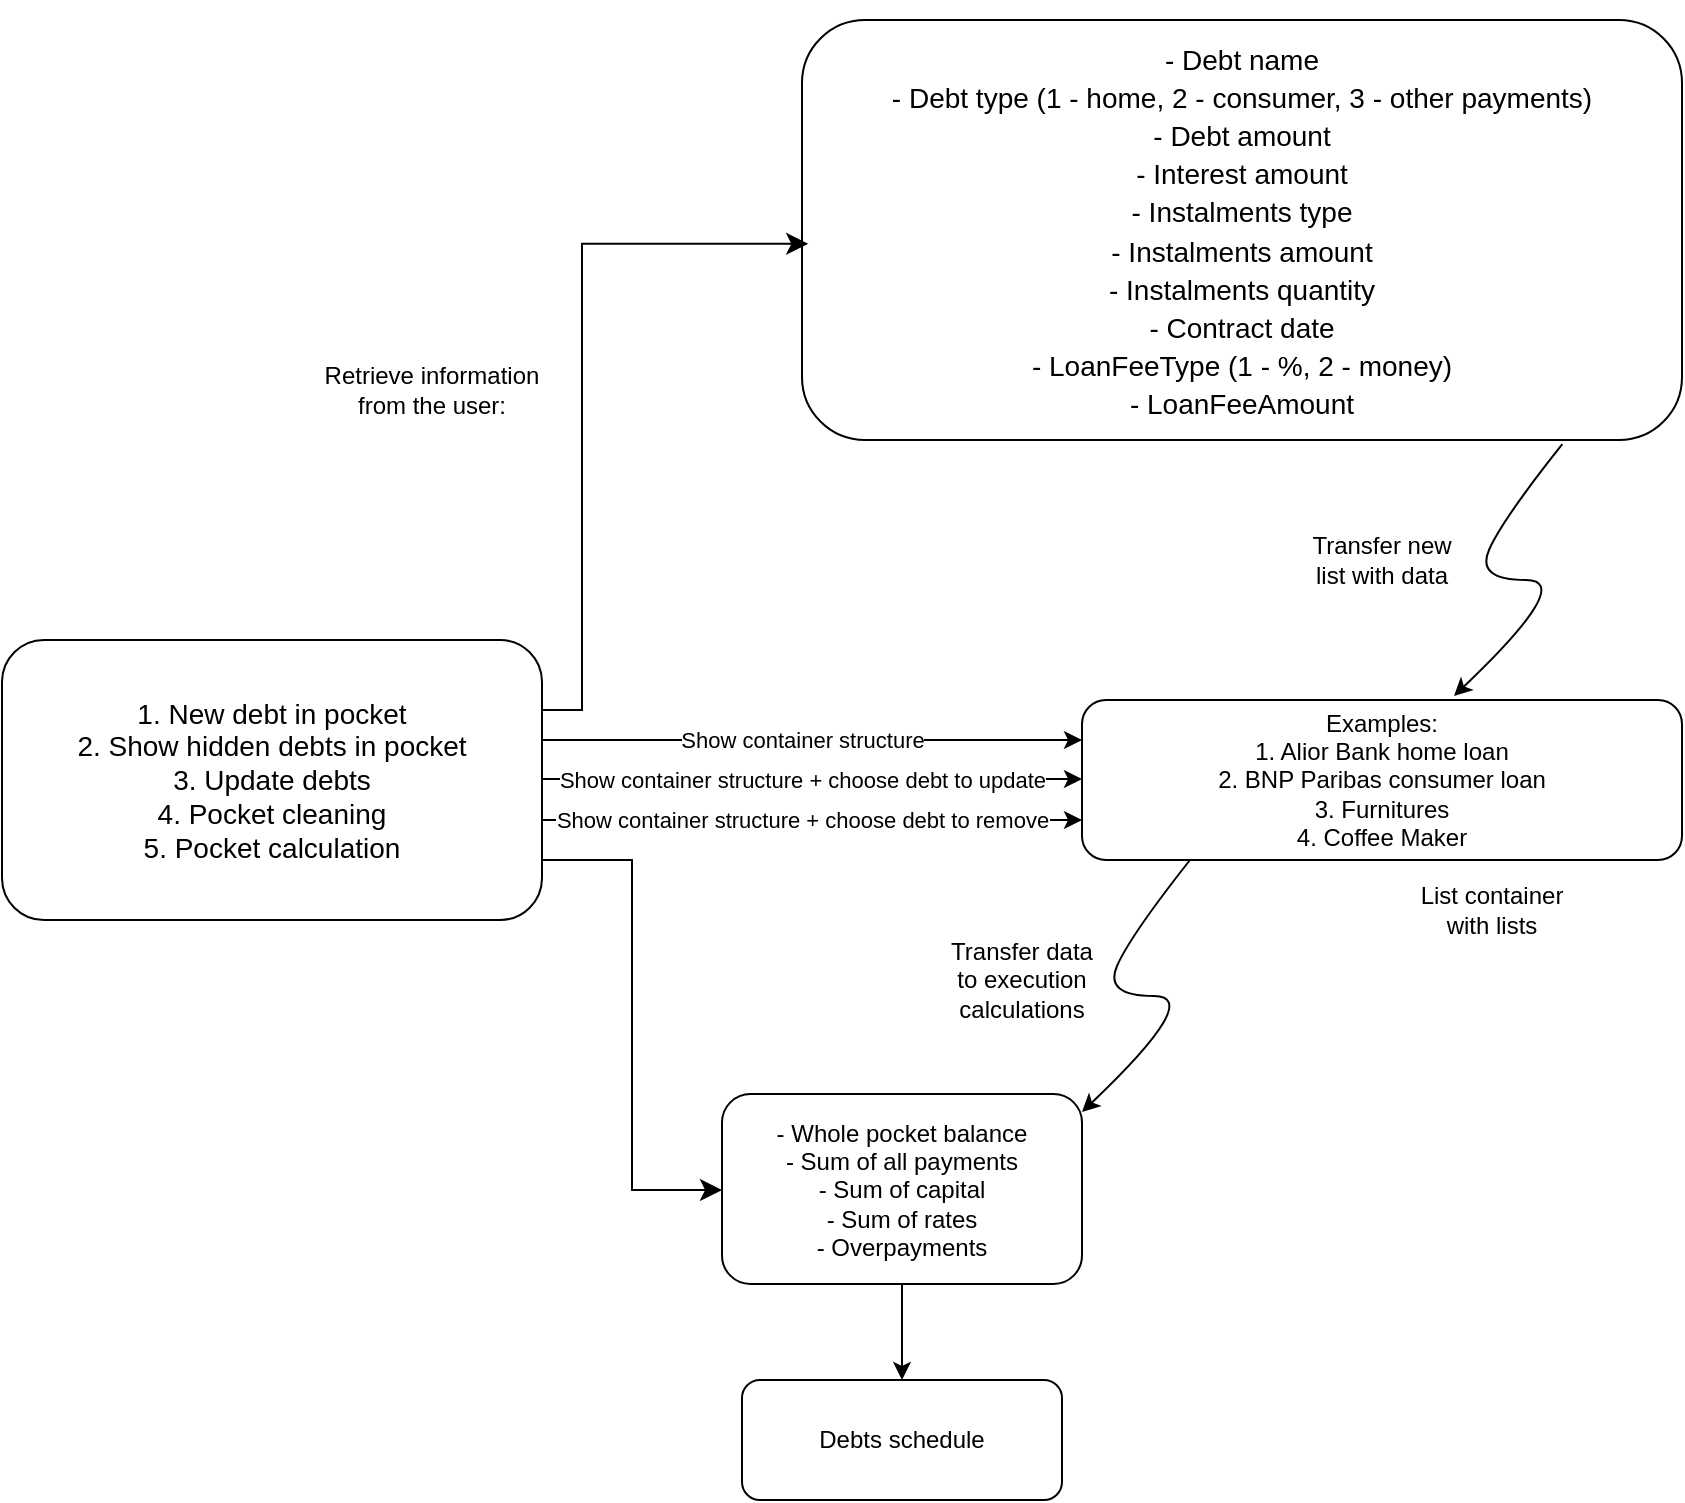 <mxfile version="21.2.9" type="device">
  <diagram name="Strona-1" id="7byAD-WcIMHVOrMN8nFK">
    <mxGraphModel dx="1434" dy="1933" grid="1" gridSize="10" guides="1" tooltips="1" connect="1" arrows="1" fold="1" page="1" pageScale="1" pageWidth="827" pageHeight="1169" math="0" shadow="0">
      <root>
        <mxCell id="0" />
        <mxCell id="1" parent="0" />
        <mxCell id="MXPiYc5jeitOPeS6NGIV-16" value="" style="curved=1;endArrow=classic;html=1;rounded=0;entryX=0.62;entryY=-0.025;entryDx=0;entryDy=0;entryPerimeter=0;exitX=0.864;exitY=1.01;exitDx=0;exitDy=0;exitPerimeter=0;" parent="1" source="MXPiYc5jeitOPeS6NGIV-3" target="MXPiYc5jeitOPeS6NGIV-11" edge="1">
          <mxGeometry width="50" height="50" relative="1" as="geometry">
            <mxPoint x="827" y="230" as="sourcePoint" />
            <mxPoint x="779" y="280" as="targetPoint" />
            <Array as="points">
              <mxPoint x="790" y="250" />
              <mxPoint x="777" y="280" />
              <mxPoint x="827" y="280" />
            </Array>
          </mxGeometry>
        </mxCell>
        <mxCell id="MXPiYc5jeitOPeS6NGIV-3" value="&lt;font style=&quot;font-size: 14px;&quot;&gt;&lt;br&gt;- Debt name&lt;br style=&quot;&quot;&gt;- Debt type (1 - home, 2 - consumer, 3 - other payments)&lt;br&gt;- Debt amount&lt;br&gt;- Interest amount&lt;br&gt;- Instalments type&lt;br&gt;- Instalments amount&lt;br&gt;- Instalments quantity&lt;br&gt;- Contract date&lt;br&gt;- LoanFeeType (1 - %, 2 - money)&lt;br&gt;- LoanFeeAmount&lt;br&gt;&lt;br&gt;&lt;/font&gt;" style="rounded=1;whiteSpace=wrap;html=1;fontSize=16;" parent="1" vertex="1">
          <mxGeometry x="440" width="440" height="210" as="geometry" />
        </mxCell>
        <mxCell id="MXPiYc5jeitOPeS6NGIV-9" value="" style="endArrow=classic;html=1;rounded=0;entryX=0;entryY=0.5;entryDx=0;entryDy=0;" parent="1" edge="1">
          <mxGeometry relative="1" as="geometry">
            <mxPoint x="310" y="360" as="sourcePoint" />
            <mxPoint x="580" y="360" as="targetPoint" />
          </mxGeometry>
        </mxCell>
        <mxCell id="MXPiYc5jeitOPeS6NGIV-10" value="Show container structure" style="edgeLabel;resizable=0;html=1;align=center;verticalAlign=middle;" parent="MXPiYc5jeitOPeS6NGIV-9" connectable="0" vertex="1">
          <mxGeometry relative="1" as="geometry">
            <mxPoint x="-5" as="offset" />
          </mxGeometry>
        </mxCell>
        <mxCell id="MXPiYc5jeitOPeS6NGIV-1" value="&lt;font style=&quot;font-size: 14px;&quot;&gt;1. New debt in pocket&lt;br&gt;2. Show hidden debts in pocket&lt;br&gt;3. Update debts&lt;br&gt;4. Pocket cleaning&lt;br&gt;5. Pocket calculation&lt;br&gt;&lt;/font&gt;" style="rounded=1;whiteSpace=wrap;html=1;labelPosition=center;verticalLabelPosition=middle;align=center;verticalAlign=middle;" parent="1" vertex="1">
          <mxGeometry x="40" y="310" width="270" height="140" as="geometry" />
        </mxCell>
        <mxCell id="MXPiYc5jeitOPeS6NGIV-11" value="Examples:&lt;br&gt;1. Alior Bank home loan&lt;br&gt;2. BNP Paribas consumer loan&lt;br&gt;3. Furnitures&lt;br&gt;4. Coffee Maker" style="rounded=1;whiteSpace=wrap;html=1;" parent="1" vertex="1">
          <mxGeometry x="580" y="340" width="300" height="80" as="geometry" />
        </mxCell>
        <mxCell id="MXPiYc5jeitOPeS6NGIV-13" value="List container with lists" style="text;html=1;strokeColor=none;fillColor=none;align=center;verticalAlign=middle;whiteSpace=wrap;rounded=0;" parent="1" vertex="1">
          <mxGeometry x="740" y="430" width="90" height="30" as="geometry" />
        </mxCell>
        <mxCell id="MXPiYc5jeitOPeS6NGIV-18" value="Transfer new list with data" style="text;html=1;strokeColor=none;fillColor=none;align=center;verticalAlign=middle;whiteSpace=wrap;rounded=0;" parent="1" vertex="1">
          <mxGeometry x="690" y="250" width="80" height="40" as="geometry" />
        </mxCell>
        <mxCell id="MXPiYc5jeitOPeS6NGIV-20" value="Retrieve information from the user:" style="text;html=1;strokeColor=none;fillColor=none;align=center;verticalAlign=middle;whiteSpace=wrap;rounded=0;" parent="1" vertex="1">
          <mxGeometry x="200" y="170" width="110" height="30" as="geometry" />
        </mxCell>
        <mxCell id="MXPiYc5jeitOPeS6NGIV-21" value="" style="endArrow=classic;html=1;rounded=0;entryX=0;entryY=0.5;entryDx=0;entryDy=0;" parent="1" edge="1">
          <mxGeometry relative="1" as="geometry">
            <mxPoint x="310" y="379.5" as="sourcePoint" />
            <mxPoint x="580" y="379.5" as="targetPoint" />
          </mxGeometry>
        </mxCell>
        <mxCell id="MXPiYc5jeitOPeS6NGIV-22" value="Show container structure + choose debt to update" style="edgeLabel;resizable=0;html=1;align=center;verticalAlign=middle;" parent="MXPiYc5jeitOPeS6NGIV-21" connectable="0" vertex="1">
          <mxGeometry relative="1" as="geometry">
            <mxPoint x="-5" as="offset" />
          </mxGeometry>
        </mxCell>
        <mxCell id="MXPiYc5jeitOPeS6NGIV-23" value="" style="endArrow=classic;html=1;rounded=0;entryX=0;entryY=0.5;entryDx=0;entryDy=0;" parent="1" edge="1">
          <mxGeometry relative="1" as="geometry">
            <mxPoint x="310" y="400" as="sourcePoint" />
            <mxPoint x="580" y="400" as="targetPoint" />
          </mxGeometry>
        </mxCell>
        <mxCell id="MXPiYc5jeitOPeS6NGIV-24" value="Show container structure + choose debt to remove" style="edgeLabel;resizable=0;html=1;align=center;verticalAlign=middle;" parent="MXPiYc5jeitOPeS6NGIV-23" connectable="0" vertex="1">
          <mxGeometry relative="1" as="geometry">
            <mxPoint x="-5" as="offset" />
          </mxGeometry>
        </mxCell>
        <mxCell id="MXPiYc5jeitOPeS6NGIV-29" value="" style="edgeStyle=elbowEdgeStyle;elbow=horizontal;endArrow=classic;html=1;curved=0;rounded=0;endSize=8;startSize=8;entryX=0.007;entryY=0.533;entryDx=0;entryDy=0;entryPerimeter=0;exitX=1;exitY=0.25;exitDx=0;exitDy=0;" parent="1" source="MXPiYc5jeitOPeS6NGIV-1" target="MXPiYc5jeitOPeS6NGIV-3" edge="1">
          <mxGeometry width="50" height="50" relative="1" as="geometry">
            <mxPoint x="310" y="350" as="sourcePoint" />
            <mxPoint x="360" y="300" as="targetPoint" />
            <Array as="points">
              <mxPoint x="330" y="320" />
            </Array>
          </mxGeometry>
        </mxCell>
        <mxCell id="MXPiYc5jeitOPeS6NGIV-30" value="- Whole pocket balance&lt;br&gt;- Sum of all payments&lt;br&gt;- Sum of capital&lt;br&gt;- Sum of rates&lt;br&gt;- Overpayments" style="rounded=1;whiteSpace=wrap;html=1;" parent="1" vertex="1">
          <mxGeometry x="400" y="537" width="180" height="95" as="geometry" />
        </mxCell>
        <mxCell id="MXPiYc5jeitOPeS6NGIV-31" value="" style="edgeStyle=elbowEdgeStyle;elbow=horizontal;endArrow=classic;html=1;curved=0;rounded=0;endSize=8;startSize=8;" parent="1" edge="1">
          <mxGeometry width="50" height="50" relative="1" as="geometry">
            <mxPoint x="310" y="420" as="sourcePoint" />
            <mxPoint x="400" y="585" as="targetPoint" />
          </mxGeometry>
        </mxCell>
        <mxCell id="MXPiYc5jeitOPeS6NGIV-32" value="" style="curved=1;endArrow=classic;html=1;rounded=0;entryX=0.62;entryY=-0.025;entryDx=0;entryDy=0;entryPerimeter=0;exitX=0.864;exitY=1.01;exitDx=0;exitDy=0;exitPerimeter=0;" parent="1" edge="1">
          <mxGeometry width="50" height="50" relative="1" as="geometry">
            <mxPoint x="634" y="420" as="sourcePoint" />
            <mxPoint x="580" y="546" as="targetPoint" />
            <Array as="points">
              <mxPoint x="604" y="458" />
              <mxPoint x="591" y="488" />
              <mxPoint x="641" y="488" />
            </Array>
          </mxGeometry>
        </mxCell>
        <mxCell id="MXPiYc5jeitOPeS6NGIV-33" value="Transfer data to execution calculations" style="text;html=1;strokeColor=none;fillColor=none;align=center;verticalAlign=middle;whiteSpace=wrap;rounded=0;" parent="1" vertex="1">
          <mxGeometry x="510" y="460" width="80" height="40" as="geometry" />
        </mxCell>
        <mxCell id="MXPiYc5jeitOPeS6NGIV-34" value="Debts schedule" style="rounded=1;whiteSpace=wrap;html=1;" parent="1" vertex="1">
          <mxGeometry x="410" y="680" width="160" height="60" as="geometry" />
        </mxCell>
        <mxCell id="MXPiYc5jeitOPeS6NGIV-35" value="" style="endArrow=classic;html=1;rounded=0;entryX=0.5;entryY=0;entryDx=0;entryDy=0;exitX=0.5;exitY=1;exitDx=0;exitDy=0;" parent="1" source="MXPiYc5jeitOPeS6NGIV-30" target="MXPiYc5jeitOPeS6NGIV-34" edge="1">
          <mxGeometry width="50" height="50" relative="1" as="geometry">
            <mxPoint x="390" y="430" as="sourcePoint" />
            <mxPoint x="440" y="380" as="targetPoint" />
          </mxGeometry>
        </mxCell>
      </root>
    </mxGraphModel>
  </diagram>
</mxfile>
